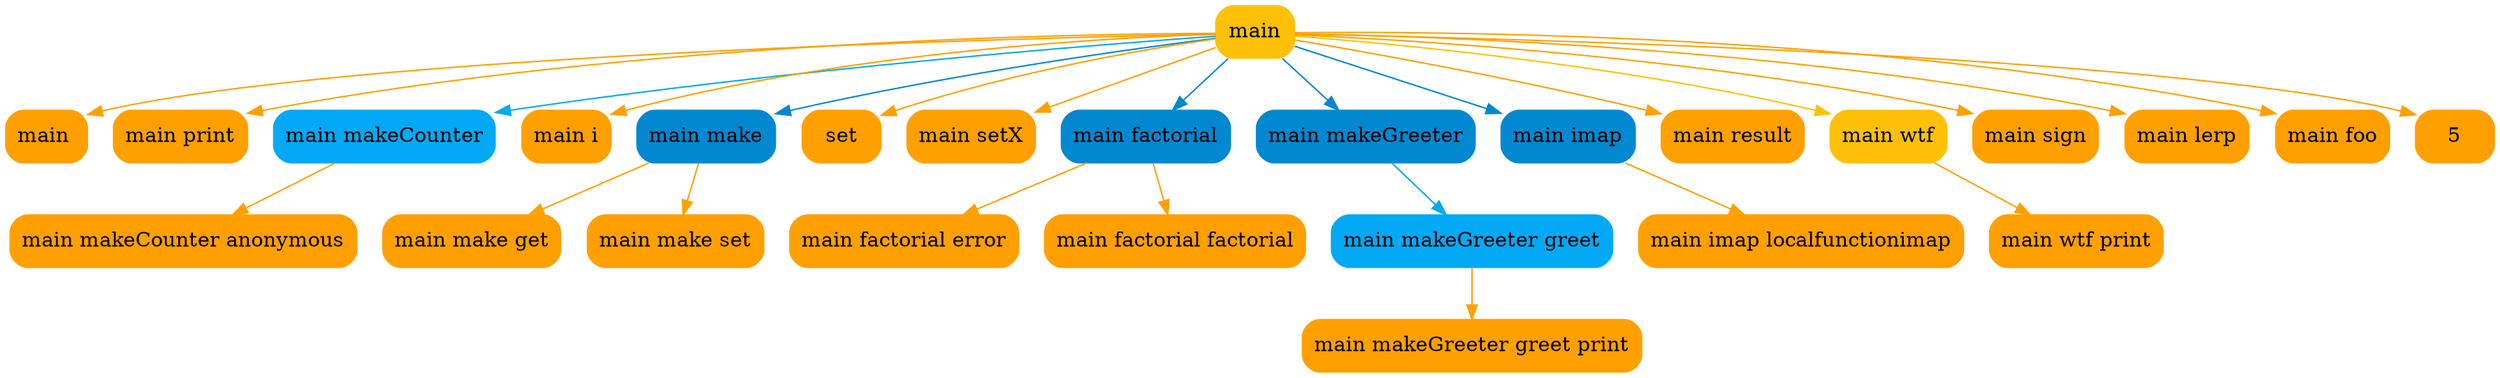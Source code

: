 digraph G {
	"main"->"main "[ color="#ffa000" ];
	"main"->"main print"[ color="#ffa000" ];
	"main"->"main makeCounter"[ color="#03a9f4" ];
	"main makeCounter"->"main makeCounter anonymous"[ color="#ffa000" ];
	"main"->"main i"[ color="#ffa000" ];
	"main"->"main make"[ color="#0288d1" ];
	"main make"->"main make get"[ color="#ffa000" ];
	"main make"->"main make set"[ color="#ffa000" ];
	"main"->"set"[ color="#ffa000" ];
	"main"->"main setX"[ color="#ffa000" ];
	"main"->"main factorial"[ color="#0288d1" ];
	"main factorial"->"main factorial error"[ color="#ffa000" ];
	"main factorial"->"main factorial factorial"[ color="#ffa000" ];
	"main"->"main makeGreeter"[ color="#0288d1" ];
	"main makeGreeter"->"main makeGreeter greet"[ color="#03a9f4" ];
	"main makeGreeter greet"->"main makeGreeter greet print"[ color="#ffa000" ];
	"main"->"main imap"[ color="#0288d1" ];
	"main imap"->"main imap localfunctionimap"[ color="#ffa000" ];
	"main"->"main result"[ color="#ffa000" ];
	"main"->"main wtf"[ color="#ffc107" ];
	"main wtf"->"main wtf print"[ color="#ffa000" ];
	"main"->"main sign"[ color="#ffa000" ];
	"main"->"main lerp"[ color="#ffa000" ];
	"main"->"main foo"[ color="#ffa000" ];
	"main"->"5"[ color="#ffa000" ];
	"5" [ color="#ffa000", shape="box", style="rounded,filled" ];
	"main " [ color="#ffa000", shape="box", style="rounded,filled" ];
	"main factorial error" [ color="#ffa000", shape="box", style="rounded,filled" ];
	"main factorial factorial" [ color="#ffa000", shape="box", style="rounded,filled" ];
	"main factorial" [ color="#0288d1", shape="box", style="rounded,filled" ];
	"main foo" [ color="#ffa000", shape="box", style="rounded,filled" ];
	"main i" [ color="#ffa000", shape="box", style="rounded,filled" ];
	"main imap localfunctionimap" [ color="#ffa000", shape="box", style="rounded,filled" ];
	"main imap" [ color="#0288d1", shape="box", style="rounded,filled" ];
	"main lerp" [ color="#ffa000", shape="box", style="rounded,filled" ];
	"main make get" [ color="#ffa000", shape="box", style="rounded,filled" ];
	"main make set" [ color="#ffa000", shape="box", style="rounded,filled" ];
	"main make" [ color="#0288d1", shape="box", style="rounded,filled" ];
	"main makeCounter anonymous" [ color="#ffa000", shape="box", style="rounded,filled" ];
	"main makeCounter" [ color="#03a9f4", shape="box", style="rounded,filled" ];
	"main makeGreeter greet print" [ color="#ffa000", shape="box", style="rounded,filled" ];
	"main makeGreeter greet" [ color="#03a9f4", shape="box", style="rounded,filled" ];
	"main makeGreeter" [ color="#0288d1", shape="box", style="rounded,filled" ];
	"main print" [ color="#ffa000", shape="box", style="rounded,filled" ];
	"main result" [ color="#ffa000", shape="box", style="rounded,filled" ];
	"main setX" [ color="#ffa000", shape="box", style="rounded,filled" ];
	"main sign" [ color="#ffa000", shape="box", style="rounded,filled" ];
	"main wtf print" [ color="#ffa000", shape="box", style="rounded,filled" ];
	"main wtf" [ color="#ffc107", shape="box", style="rounded,filled" ];
	"main" [ color="#ffc107", shape="box", style="rounded,filled" ];
	"set" [ color="#ffa000", shape="box", style="rounded,filled" ];

}
